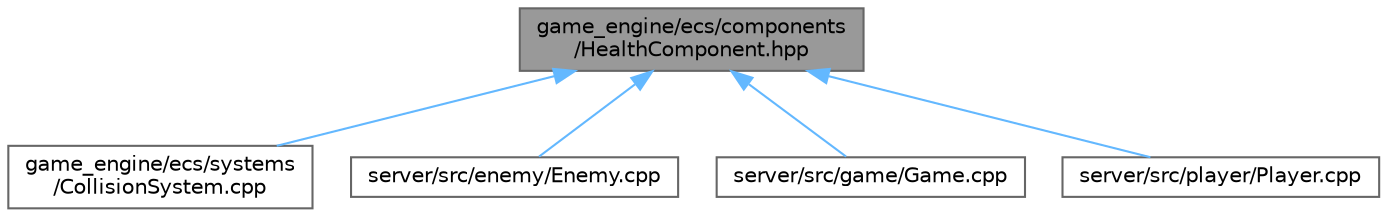 digraph "game_engine/ecs/components/HealthComponent.hpp"
{
 // LATEX_PDF_SIZE
  bgcolor="transparent";
  edge [fontname=Helvetica,fontsize=10,labelfontname=Helvetica,labelfontsize=10];
  node [fontname=Helvetica,fontsize=10,shape=box,height=0.2,width=0.4];
  Node1 [id="Node000001",label="game_engine/ecs/components\l/HealthComponent.hpp",height=0.2,width=0.4,color="gray40", fillcolor="grey60", style="filled", fontcolor="black",tooltip=" "];
  Node1 -> Node2 [id="edge1_Node000001_Node000002",dir="back",color="steelblue1",style="solid",tooltip=" "];
  Node2 [id="Node000002",label="game_engine/ecs/systems\l/CollisionSystem.cpp",height=0.2,width=0.4,color="grey40", fillcolor="white", style="filled",URL="$_collision_system_8cpp.html",tooltip=" "];
  Node1 -> Node3 [id="edge2_Node000001_Node000003",dir="back",color="steelblue1",style="solid",tooltip=" "];
  Node3 [id="Node000003",label="server/src/enemy/Enemy.cpp",height=0.2,width=0.4,color="grey40", fillcolor="white", style="filled",URL="$_enemy_8cpp.html",tooltip=" "];
  Node1 -> Node4 [id="edge3_Node000001_Node000004",dir="back",color="steelblue1",style="solid",tooltip=" "];
  Node4 [id="Node000004",label="server/src/game/Game.cpp",height=0.2,width=0.4,color="grey40", fillcolor="white", style="filled",URL="$_game_8cpp.html",tooltip=" "];
  Node1 -> Node5 [id="edge4_Node000001_Node000005",dir="back",color="steelblue1",style="solid",tooltip=" "];
  Node5 [id="Node000005",label="server/src/player/Player.cpp",height=0.2,width=0.4,color="grey40", fillcolor="white", style="filled",URL="$_player_8cpp.html",tooltip=" "];
}
